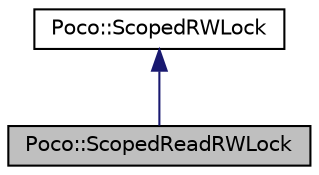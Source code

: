 digraph "Poco::ScopedReadRWLock"
{
 // LATEX_PDF_SIZE
  edge [fontname="Helvetica",fontsize="10",labelfontname="Helvetica",labelfontsize="10"];
  node [fontname="Helvetica",fontsize="10",shape=record];
  Node1 [label="Poco::ScopedReadRWLock",height=0.2,width=0.4,color="black", fillcolor="grey75", style="filled", fontcolor="black",tooltip="A variant of ScopedLock for reader locks."];
  Node2 -> Node1 [dir="back",color="midnightblue",fontsize="10",style="solid",fontname="Helvetica"];
  Node2 [label="Poco::ScopedRWLock",height=0.2,width=0.4,color="black", fillcolor="white", style="filled",URL="$classPoco_1_1ScopedRWLock.html",tooltip="A variant of ScopedLock for reader/writer locks."];
}
